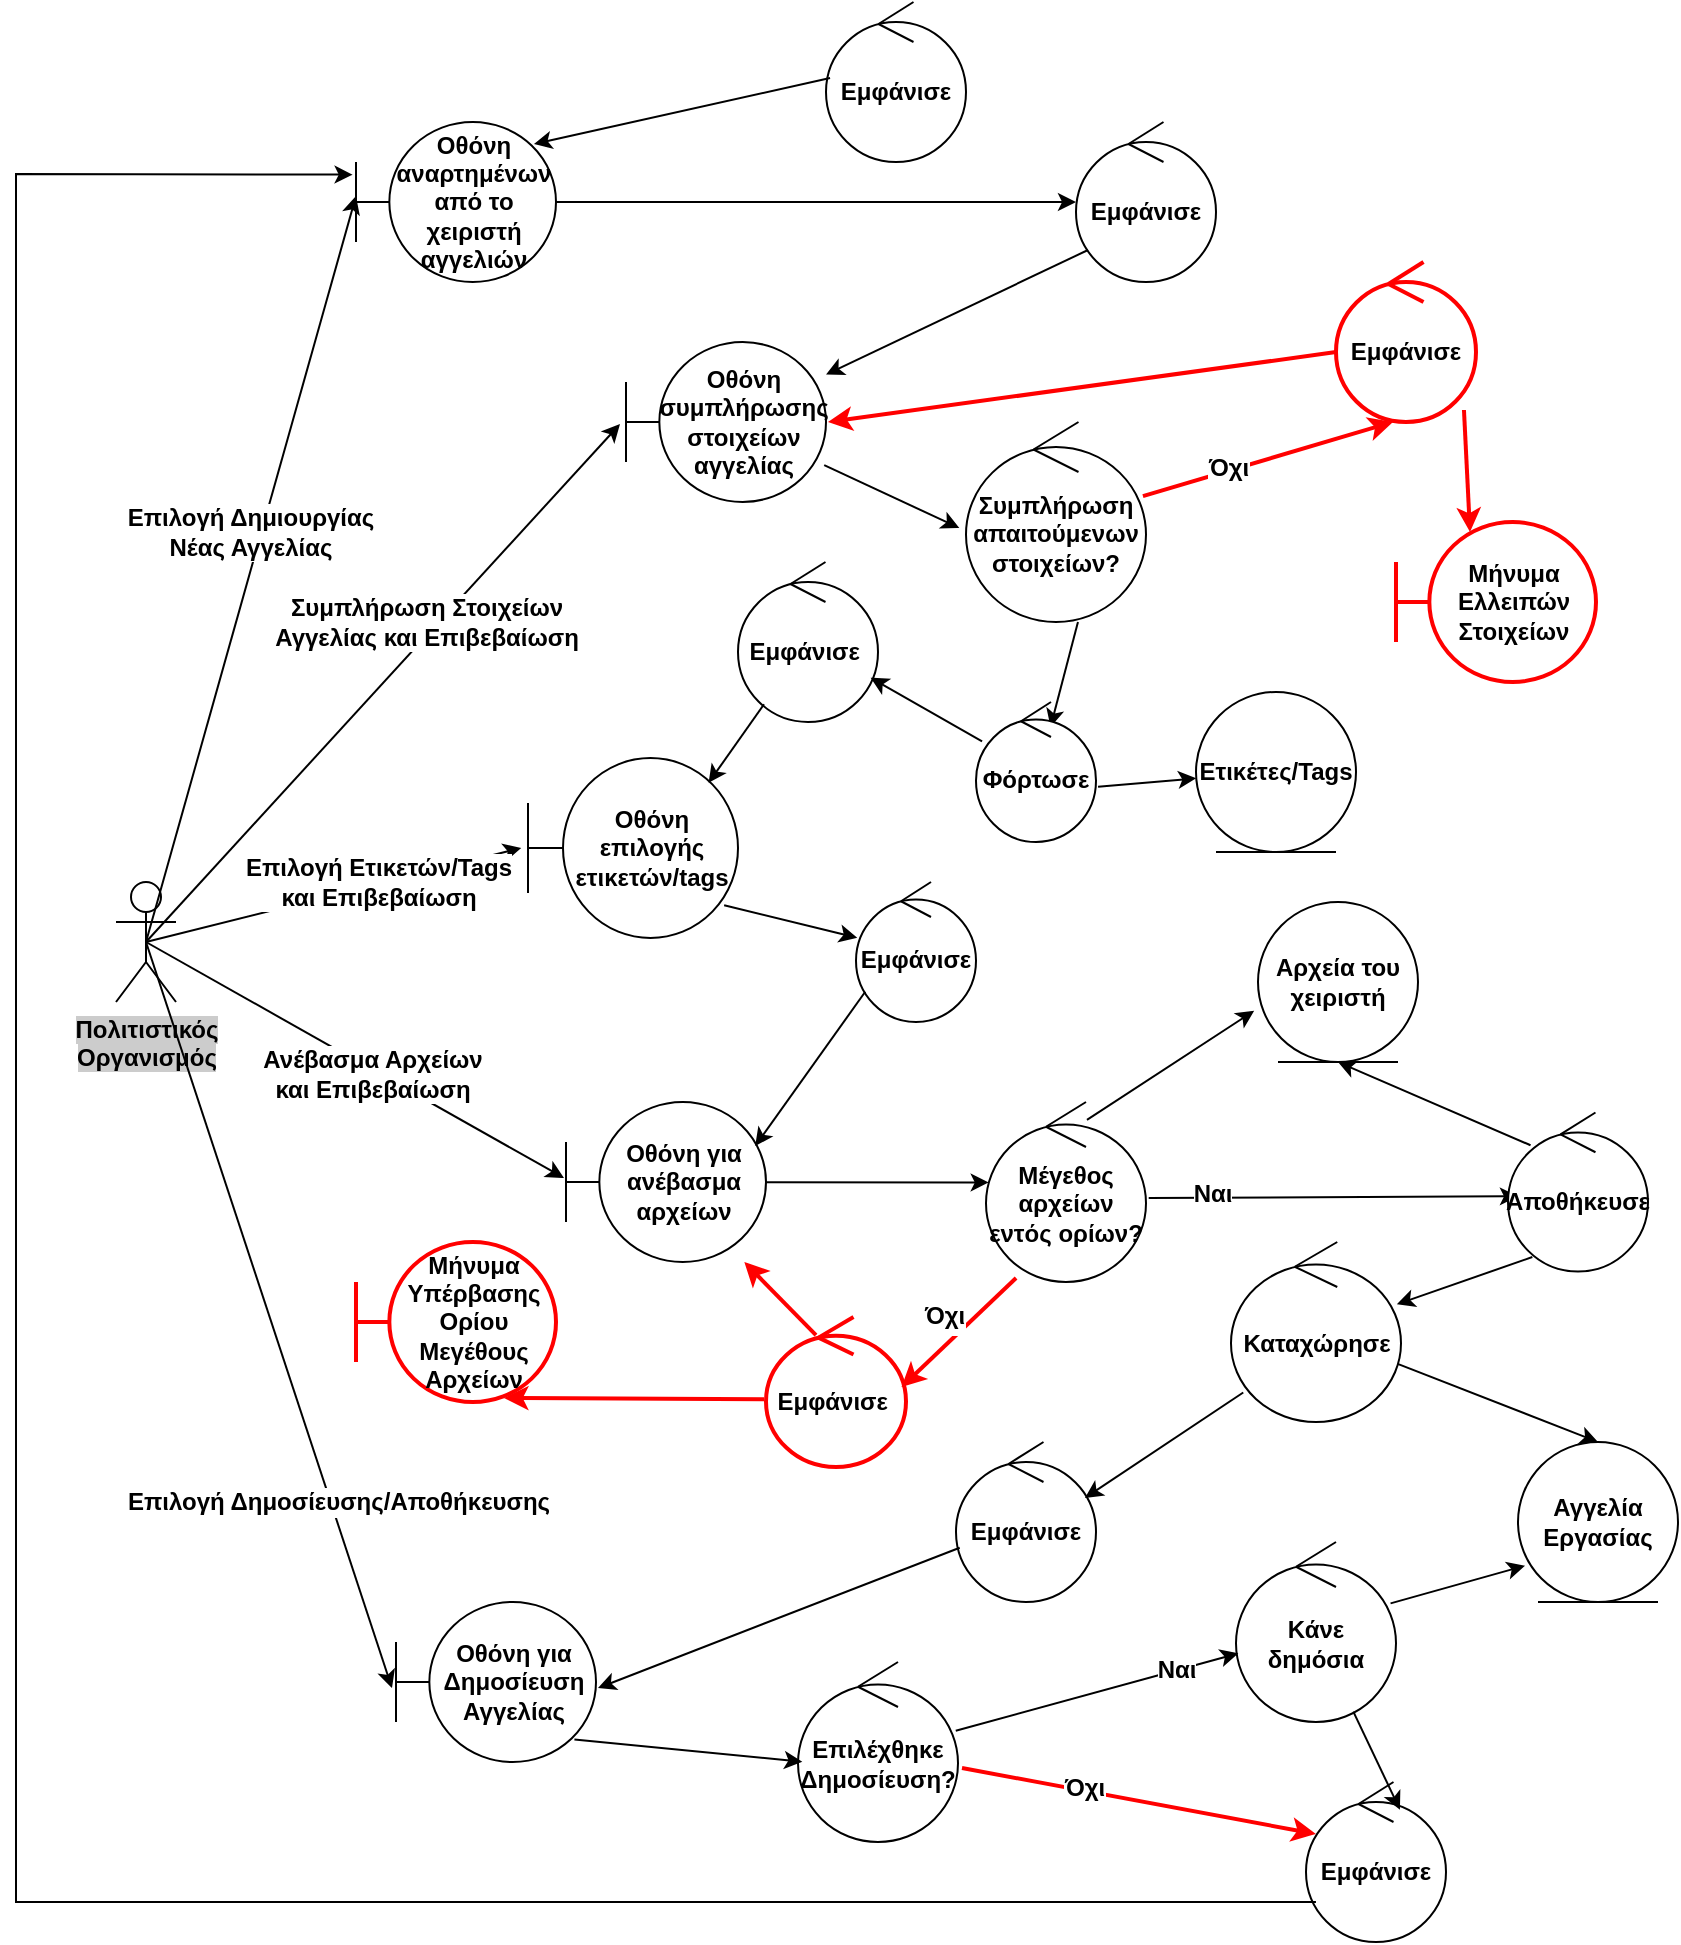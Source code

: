 <mxfile version="21.2.9" type="device">
  <diagram name="Page-1" id="hE9ssMhjJrDO1SPnjomx">
    <mxGraphModel dx="1259" dy="679" grid="1" gridSize="10" guides="1" tooltips="1" connect="1" arrows="1" fold="1" page="1" pageScale="1" pageWidth="850" pageHeight="1100" math="0" shadow="0">
      <root>
        <mxCell id="0" />
        <mxCell id="1" parent="0" />
        <mxCell id="BGifTTCd_8eWKmfKLKCY-4" value="&lt;span style=&quot;background-color: rgb(204, 204, 204);&quot;&gt;Πολιτιστικός &lt;br&gt;Οργανισμός&lt;/span&gt;" style="shape=umlActor;verticalLabelPosition=bottom;verticalAlign=top;html=1;outlineConnect=0;rounded=1;labelBackgroundColor=default;fontStyle=1;labelBorderColor=none;" parent="1" vertex="1">
          <mxGeometry x="59" y="450" width="30" height="60" as="geometry" />
        </mxCell>
        <mxCell id="BGifTTCd_8eWKmfKLKCY-9" value="Οθόνη αναρτημένων από το χειριστή αγγελιών" style="shape=umlBoundary;whiteSpace=wrap;html=1;rounded=1;labelBackgroundColor=none;fontStyle=1;labelBorderColor=none;" parent="1" vertex="1">
          <mxGeometry x="179" y="70" width="100" height="80" as="geometry" />
        </mxCell>
        <mxCell id="BGifTTCd_8eWKmfKLKCY-11" value="" style="endArrow=classic;html=1;rounded=1;exitX=0.5;exitY=0.5;exitDx=0;exitDy=0;exitPerimeter=0;entryX=0;entryY=0.463;entryDx=0;entryDy=0;entryPerimeter=0;labelBackgroundColor=none;fontColor=default;fontStyle=1;labelBorderColor=none;" parent="1" source="BGifTTCd_8eWKmfKLKCY-4" target="BGifTTCd_8eWKmfKLKCY-9" edge="1">
          <mxGeometry width="50" height="50" relative="1" as="geometry">
            <mxPoint x="679" y="350" as="sourcePoint" />
            <mxPoint x="729" y="300" as="targetPoint" />
          </mxGeometry>
        </mxCell>
        <mxCell id="BGifTTCd_8eWKmfKLKCY-17" value="&lt;span style=&quot;font-size: 12px;&quot;&gt;Επιλογή Δημιουργίας&lt;br&gt;Νέας Αγγελίας&lt;br&gt;&lt;/span&gt;" style="edgeLabel;html=1;align=center;verticalAlign=middle;resizable=0;points=[];rounded=1;labelBackgroundColor=default;fontStyle=1;labelBorderColor=none;" parent="BGifTTCd_8eWKmfKLKCY-11" vertex="1" connectable="0">
          <mxGeometry x="0.135" y="2" relative="1" as="geometry">
            <mxPoint x="-6" y="7" as="offset" />
          </mxGeometry>
        </mxCell>
        <mxCell id="BGifTTCd_8eWKmfKLKCY-12" value="Εμφάνισε" style="ellipse;shape=umlControl;whiteSpace=wrap;html=1;rounded=1;labelBackgroundColor=none;fontStyle=1;labelBorderColor=none;" parent="1" vertex="1">
          <mxGeometry x="414" y="10" width="70" height="80" as="geometry" />
        </mxCell>
        <mxCell id="BGifTTCd_8eWKmfKLKCY-13" value="" style="endArrow=classic;html=1;rounded=1;exitX=0.029;exitY=0.475;exitDx=0;exitDy=0;exitPerimeter=0;labelBackgroundColor=none;fontColor=default;fontStyle=1;labelBorderColor=none;entryX=0.89;entryY=0.138;entryDx=0;entryDy=0;entryPerimeter=0;" parent="1" source="BGifTTCd_8eWKmfKLKCY-12" target="BGifTTCd_8eWKmfKLKCY-9" edge="1">
          <mxGeometry width="50" height="50" relative="1" as="geometry">
            <mxPoint x="819" y="390" as="sourcePoint" />
            <mxPoint x="419" y="110" as="targetPoint" />
          </mxGeometry>
        </mxCell>
        <mxCell id="BGifTTCd_8eWKmfKLKCY-18" value="Εμφάνισε" style="ellipse;shape=umlControl;whiteSpace=wrap;html=1;rounded=1;labelBackgroundColor=none;fontStyle=1;labelBorderColor=none;" parent="1" vertex="1">
          <mxGeometry x="539" y="70" width="70" height="80" as="geometry" />
        </mxCell>
        <mxCell id="BGifTTCd_8eWKmfKLKCY-19" value="" style="endArrow=classic;html=1;rounded=1;labelBackgroundColor=none;fontColor=default;fontStyle=1;labelBorderColor=none;" parent="1" source="BGifTTCd_8eWKmfKLKCY-9" target="BGifTTCd_8eWKmfKLKCY-18" edge="1">
          <mxGeometry width="50" height="50" relative="1" as="geometry">
            <mxPoint x="749" y="360" as="sourcePoint" />
            <mxPoint x="799" y="310" as="targetPoint" />
          </mxGeometry>
        </mxCell>
        <mxCell id="BGifTTCd_8eWKmfKLKCY-20" value="Οθόνη συμπλήρωσης στοιχείων αγγελίας" style="shape=umlBoundary;whiteSpace=wrap;html=1;rounded=1;labelBackgroundColor=none;fontStyle=1;labelBorderColor=none;" parent="1" vertex="1">
          <mxGeometry x="314" y="180" width="100" height="80" as="geometry" />
        </mxCell>
        <mxCell id="BGifTTCd_8eWKmfKLKCY-21" value="" style="endArrow=classic;html=1;rounded=1;exitX=0.086;exitY=0.8;exitDx=0;exitDy=0;exitPerimeter=0;labelBackgroundColor=none;fontColor=default;fontStyle=1;labelBorderColor=none;" parent="1" source="BGifTTCd_8eWKmfKLKCY-18" target="BGifTTCd_8eWKmfKLKCY-20" edge="1">
          <mxGeometry width="50" height="50" relative="1" as="geometry">
            <mxPoint x="689" y="340" as="sourcePoint" />
            <mxPoint x="739" y="290" as="targetPoint" />
          </mxGeometry>
        </mxCell>
        <mxCell id="BGifTTCd_8eWKmfKLKCY-23" value="" style="endArrow=classic;html=1;rounded=1;exitX=0.5;exitY=0.5;exitDx=0;exitDy=0;exitPerimeter=0;entryX=-0.03;entryY=0.513;entryDx=0;entryDy=0;entryPerimeter=0;labelBackgroundColor=none;fontColor=default;fontStyle=1;labelBorderColor=none;" parent="1" source="BGifTTCd_8eWKmfKLKCY-4" target="BGifTTCd_8eWKmfKLKCY-20" edge="1">
          <mxGeometry width="50" height="50" relative="1" as="geometry">
            <mxPoint x="689" y="340" as="sourcePoint" />
            <mxPoint x="739" y="290" as="targetPoint" />
          </mxGeometry>
        </mxCell>
        <mxCell id="BGifTTCd_8eWKmfKLKCY-24" value="&lt;font style=&quot;font-size: 12px;&quot;&gt;Συμπλήρωση Στοιχείων &lt;br&gt;Αγγελίας και Επιβεβαίωση&lt;/font&gt;" style="edgeLabel;html=1;align=center;verticalAlign=middle;resizable=0;points=[];rounded=1;labelBackgroundColor=default;fontStyle=1;labelBorderColor=none;" parent="BGifTTCd_8eWKmfKLKCY-23" vertex="1" connectable="0">
          <mxGeometry x="0.157" y="2" relative="1" as="geometry">
            <mxPoint x="4" y="-9" as="offset" />
          </mxGeometry>
        </mxCell>
        <mxCell id="BGifTTCd_8eWKmfKLKCY-26" value="Οθόνη επιλογής ετικετών/tags" style="shape=umlBoundary;whiteSpace=wrap;html=1;rounded=1;labelBackgroundColor=none;fontStyle=1;labelBorderColor=none;" parent="1" vertex="1">
          <mxGeometry x="265" y="388" width="105" height="90" as="geometry" />
        </mxCell>
        <mxCell id="BGifTTCd_8eWKmfKLKCY-28" value="" style="endArrow=classic;html=1;rounded=1;labelBackgroundColor=none;fontColor=default;fontStyle=1;labelBorderColor=none;entryX=0.621;entryY=0.179;entryDx=0;entryDy=0;entryPerimeter=0;exitX=0.622;exitY=1;exitDx=0;exitDy=0;exitPerimeter=0;" parent="1" source="BGifTTCd_8eWKmfKLKCY-31" target="zKwYNfhKX217E5rTL9SB-1" edge="1">
          <mxGeometry width="50" height="50" relative="1" as="geometry">
            <mxPoint x="629" y="340" as="sourcePoint" />
            <mxPoint x="589" y="300" as="targetPoint" />
          </mxGeometry>
        </mxCell>
        <mxCell id="BGifTTCd_8eWKmfKLKCY-29" value="" style="endArrow=classic;html=1;rounded=1;entryX=-0.032;entryY=0.5;entryDx=0;entryDy=0;entryPerimeter=0;exitX=0.5;exitY=0.5;exitDx=0;exitDy=0;exitPerimeter=0;labelBackgroundColor=none;fontColor=default;fontStyle=1;labelBorderColor=none;" parent="1" source="BGifTTCd_8eWKmfKLKCY-4" target="BGifTTCd_8eWKmfKLKCY-26" edge="1">
          <mxGeometry width="50" height="50" relative="1" as="geometry">
            <mxPoint x="369" y="550" as="sourcePoint" />
            <mxPoint x="419" y="500" as="targetPoint" />
          </mxGeometry>
        </mxCell>
        <mxCell id="BGifTTCd_8eWKmfKLKCY-30" value="&lt;font style=&quot;font-size: 12px;&quot;&gt;Επιλογή Ετικετών/Tags&lt;br&gt;και Επιβεβαίωση&lt;br&gt;&lt;/font&gt;" style="edgeLabel;html=1;align=center;verticalAlign=middle;resizable=0;points=[];rounded=1;labelBackgroundColor=default;fontStyle=1;labelBorderColor=none;" parent="BGifTTCd_8eWKmfKLKCY-29" vertex="1" connectable="0">
          <mxGeometry x="0.233" y="1" relative="1" as="geometry">
            <mxPoint as="offset" />
          </mxGeometry>
        </mxCell>
        <mxCell id="BGifTTCd_8eWKmfKLKCY-31" value="Συμπλήρωση απαιτούμενων στοιχείων?" style="ellipse;shape=umlControl;whiteSpace=wrap;html=1;rounded=1;labelBackgroundColor=none;fontStyle=1;labelBorderColor=none;" parent="1" vertex="1">
          <mxGeometry x="484" y="220" width="90" height="100" as="geometry" />
        </mxCell>
        <mxCell id="BGifTTCd_8eWKmfKLKCY-33" value="Οθόνη για ανέβασμα αρχείων" style="shape=umlBoundary;whiteSpace=wrap;html=1;rounded=1;labelBackgroundColor=none;fontStyle=1;labelBorderColor=none;" parent="1" vertex="1">
          <mxGeometry x="284" y="560" width="100" height="80" as="geometry" />
        </mxCell>
        <mxCell id="BGifTTCd_8eWKmfKLKCY-34" value="" style="endArrow=classic;html=1;rounded=1;labelBackgroundColor=none;fontColor=default;fontStyle=1;labelBorderColor=none;exitX=0.934;exitY=0.818;exitDx=0;exitDy=0;exitPerimeter=0;" parent="1" source="BGifTTCd_8eWKmfKLKCY-26" target="BGifTTCd_8eWKmfKLKCY-38" edge="1">
          <mxGeometry width="50" height="50" relative="1" as="geometry">
            <mxPoint x="498.64" y="490.9" as="sourcePoint" />
            <mxPoint x="509" y="480" as="targetPoint" />
          </mxGeometry>
        </mxCell>
        <mxCell id="BGifTTCd_8eWKmfKLKCY-36" value="" style="endArrow=classic;html=1;rounded=1;entryX=-0.01;entryY=0.475;entryDx=0;entryDy=0;entryPerimeter=0;exitX=0.5;exitY=0.5;exitDx=0;exitDy=0;exitPerimeter=0;labelBackgroundColor=none;fontColor=default;fontStyle=1;labelBorderColor=none;" parent="1" source="BGifTTCd_8eWKmfKLKCY-4" target="BGifTTCd_8eWKmfKLKCY-33" edge="1">
          <mxGeometry width="50" height="50" relative="1" as="geometry">
            <mxPoint x="79" y="370" as="sourcePoint" />
            <mxPoint x="419" y="380" as="targetPoint" />
          </mxGeometry>
        </mxCell>
        <mxCell id="BGifTTCd_8eWKmfKLKCY-37" value="&lt;font style=&quot;font-size: 12px;&quot;&gt;Ανέβασμα Αρχείων&lt;br&gt;και Επιβεβαίωση&lt;br&gt;&lt;/font&gt;" style="edgeLabel;html=1;align=center;verticalAlign=middle;resizable=0;points=[];rounded=1;labelBackgroundColor=default;fontStyle=1;labelBorderColor=none;" parent="BGifTTCd_8eWKmfKLKCY-36" vertex="1" connectable="0">
          <mxGeometry x="0.092" y="-2" relative="1" as="geometry">
            <mxPoint as="offset" />
          </mxGeometry>
        </mxCell>
        <mxCell id="BGifTTCd_8eWKmfKLKCY-38" value="Εμφάνισε" style="ellipse;shape=umlControl;whiteSpace=wrap;html=1;rounded=1;labelBackgroundColor=none;fontStyle=1;labelBorderColor=none;" parent="1" vertex="1">
          <mxGeometry x="429" y="450" width="60" height="70" as="geometry" />
        </mxCell>
        <mxCell id="BGifTTCd_8eWKmfKLKCY-39" value="" style="endArrow=classic;html=1;rounded=1;exitX=0.077;exitY=0.784;exitDx=0;exitDy=0;exitPerimeter=0;entryX=0.946;entryY=0.275;entryDx=0;entryDy=0;entryPerimeter=0;labelBackgroundColor=none;fontColor=default;fontStyle=1;labelBorderColor=none;" parent="1" source="BGifTTCd_8eWKmfKLKCY-38" target="BGifTTCd_8eWKmfKLKCY-33" edge="1">
          <mxGeometry width="50" height="50" relative="1" as="geometry">
            <mxPoint x="369" y="440" as="sourcePoint" />
            <mxPoint x="419" y="390" as="targetPoint" />
          </mxGeometry>
        </mxCell>
        <mxCell id="BGifTTCd_8eWKmfKLKCY-40" value="Εμφάνισε&amp;nbsp;" style="ellipse;shape=umlControl;whiteSpace=wrap;html=1;rounded=1;labelBackgroundColor=none;fontStyle=1;labelBorderColor=none;" parent="1" vertex="1">
          <mxGeometry x="370" y="290" width="70" height="80" as="geometry" />
        </mxCell>
        <mxCell id="BGifTTCd_8eWKmfKLKCY-41" value="" style="endArrow=classic;html=1;rounded=1;entryX=0.86;entryY=0.138;entryDx=0;entryDy=0;entryPerimeter=0;labelBackgroundColor=none;fontColor=default;fontStyle=1;labelBorderColor=none;" parent="1" source="BGifTTCd_8eWKmfKLKCY-40" target="BGifTTCd_8eWKmfKLKCY-26" edge="1">
          <mxGeometry width="50" height="50" relative="1" as="geometry">
            <mxPoint x="369" y="440" as="sourcePoint" />
            <mxPoint x="419" y="390" as="targetPoint" />
          </mxGeometry>
        </mxCell>
        <mxCell id="BGifTTCd_8eWKmfKLKCY-42" value="Μέγεθος αρχείων εντός ορίων?" style="ellipse;shape=umlControl;whiteSpace=wrap;html=1;rounded=1;labelBackgroundColor=none;fontStyle=1;labelBorderColor=none;" parent="1" vertex="1">
          <mxGeometry x="494" y="560" width="80" height="90" as="geometry" />
        </mxCell>
        <mxCell id="BGifTTCd_8eWKmfKLKCY-46" value="&lt;font style=&quot;font-size: 12px;&quot;&gt;Αγγελία Εργασίας&lt;/font&gt;" style="ellipse;shape=umlEntity;whiteSpace=wrap;html=1;fontFamily=Helvetica;fontSize=11;rounded=1;labelBackgroundColor=none;fontStyle=1;labelBorderColor=none;" parent="1" vertex="1">
          <mxGeometry x="760" y="730" width="80" height="80" as="geometry" />
        </mxCell>
        <mxCell id="BGifTTCd_8eWKmfKLKCY-50" value="" style="endArrow=classic;html=1;rounded=1;exitX=1.017;exitY=0.533;exitDx=0;exitDy=0;exitPerimeter=0;labelBackgroundColor=none;fontColor=default;fontStyle=1;labelBorderColor=none;entryX=0.071;entryY=0.527;entryDx=0;entryDy=0;entryPerimeter=0;" parent="1" source="BGifTTCd_8eWKmfKLKCY-42" target="vYhw1uU6m6R5nGjjhu3T-6" edge="1">
          <mxGeometry width="50" height="50" relative="1" as="geometry">
            <mxPoint x="697.37" y="600" as="sourcePoint" />
            <mxPoint x="748.13" y="607.11" as="targetPoint" />
          </mxGeometry>
        </mxCell>
        <mxCell id="BGifTTCd_8eWKmfKLKCY-51" value="Εμφάνισε" style="ellipse;shape=umlControl;whiteSpace=wrap;html=1;rounded=1;labelBackgroundColor=none;fontStyle=1;labelBorderColor=none;" parent="1" vertex="1">
          <mxGeometry x="479" y="730" width="70" height="80" as="geometry" />
        </mxCell>
        <mxCell id="BGifTTCd_8eWKmfKLKCY-52" value="Οθόνη για Δημοσίευση Αγγελίας" style="shape=umlBoundary;whiteSpace=wrap;html=1;rounded=1;labelBackgroundColor=none;fontStyle=1;labelBorderColor=none;" parent="1" vertex="1">
          <mxGeometry x="199" y="810" width="100" height="80" as="geometry" />
        </mxCell>
        <mxCell id="BGifTTCd_8eWKmfKLKCY-54" value="" style="endArrow=classic;html=1;rounded=1;entryX=1.01;entryY=0.538;entryDx=0;entryDy=0;entryPerimeter=0;labelBackgroundColor=none;fontColor=default;fontStyle=1;labelBorderColor=none;" parent="1" source="BGifTTCd_8eWKmfKLKCY-51" target="BGifTTCd_8eWKmfKLKCY-52" edge="1">
          <mxGeometry width="50" height="50" relative="1" as="geometry">
            <mxPoint x="369" y="750" as="sourcePoint" />
            <mxPoint x="419" y="700" as="targetPoint" />
          </mxGeometry>
        </mxCell>
        <mxCell id="BGifTTCd_8eWKmfKLKCY-55" value="" style="endArrow=classic;html=1;rounded=1;exitX=0.5;exitY=0.5;exitDx=0;exitDy=0;exitPerimeter=0;entryX=-0.02;entryY=0.538;entryDx=0;entryDy=0;entryPerimeter=0;labelBackgroundColor=none;fontColor=default;fontStyle=1;labelBorderColor=none;" parent="1" source="BGifTTCd_8eWKmfKLKCY-4" target="BGifTTCd_8eWKmfKLKCY-52" edge="1">
          <mxGeometry width="50" height="50" relative="1" as="geometry">
            <mxPoint x="369" y="700" as="sourcePoint" />
            <mxPoint x="419" y="650" as="targetPoint" />
          </mxGeometry>
        </mxCell>
        <mxCell id="BGifTTCd_8eWKmfKLKCY-57" value="Επιλέχθηκε Δημοσίευση?" style="ellipse;shape=umlControl;whiteSpace=wrap;html=1;rounded=1;labelBackgroundColor=none;fontStyle=1;labelBorderColor=none;" parent="1" vertex="1">
          <mxGeometry x="400" y="840" width="80" height="90" as="geometry" />
        </mxCell>
        <mxCell id="BGifTTCd_8eWKmfKLKCY-58" value="" style="endArrow=classic;html=1;rounded=1;exitX=0.892;exitY=0.86;exitDx=0;exitDy=0;exitPerimeter=0;entryX=0.027;entryY=0.554;entryDx=0;entryDy=0;entryPerimeter=0;labelBackgroundColor=none;fontColor=default;fontStyle=1;labelBorderColor=none;" parent="1" source="BGifTTCd_8eWKmfKLKCY-52" target="BGifTTCd_8eWKmfKLKCY-57" edge="1">
          <mxGeometry width="50" height="50" relative="1" as="geometry">
            <mxPoint x="369" y="840" as="sourcePoint" />
            <mxPoint x="419" y="790" as="targetPoint" />
          </mxGeometry>
        </mxCell>
        <mxCell id="BGifTTCd_8eWKmfKLKCY-59" value="Κάνε δημόσια" style="ellipse;shape=umlControl;whiteSpace=wrap;html=1;rounded=1;labelBackgroundColor=none;fontStyle=1;labelBorderColor=none;" parent="1" vertex="1">
          <mxGeometry x="619" y="780" width="80" height="90" as="geometry" />
        </mxCell>
        <mxCell id="BGifTTCd_8eWKmfKLKCY-60" value="" style="endArrow=classic;html=1;rounded=1;labelBackgroundColor=none;fontColor=default;fontStyle=1;labelBorderColor=none;" parent="1" source="BGifTTCd_8eWKmfKLKCY-57" target="BGifTTCd_8eWKmfKLKCY-59" edge="1">
          <mxGeometry width="50" height="50" relative="1" as="geometry">
            <mxPoint x="369" y="820" as="sourcePoint" />
            <mxPoint x="419" y="770" as="targetPoint" />
          </mxGeometry>
        </mxCell>
        <mxCell id="BGifTTCd_8eWKmfKLKCY-62" value="&lt;font style=&quot;font-size: 12px;&quot;&gt;Ναι&lt;/font&gt;" style="edgeLabel;html=1;align=center;verticalAlign=middle;resizable=0;points=[];rounded=1;labelBackgroundColor=default;fontStyle=1;labelBorderColor=none;" parent="BGifTTCd_8eWKmfKLKCY-60" vertex="1" connectable="0">
          <mxGeometry x="-0.491" relative="1" as="geometry">
            <mxPoint x="74" y="-21" as="offset" />
          </mxGeometry>
        </mxCell>
        <mxCell id="BGifTTCd_8eWKmfKLKCY-64" value="Εμφάνισε" style="ellipse;shape=umlControl;whiteSpace=wrap;html=1;rounded=1;labelBackgroundColor=none;fontStyle=1;labelBorderColor=none;" parent="1" vertex="1">
          <mxGeometry x="654" y="900" width="70" height="80" as="geometry" />
        </mxCell>
        <mxCell id="BGifTTCd_8eWKmfKLKCY-65" value="" style="endArrow=classic;html=1;rounded=1;labelBackgroundColor=none;fontColor=default;fontStyle=1;labelBorderColor=none;entryX=0.671;entryY=0.173;entryDx=0;entryDy=0;entryPerimeter=0;" parent="1" source="BGifTTCd_8eWKmfKLKCY-59" target="BGifTTCd_8eWKmfKLKCY-64" edge="1">
          <mxGeometry width="50" height="50" relative="1" as="geometry">
            <mxPoint x="369" y="930" as="sourcePoint" />
            <mxPoint x="419" y="880" as="targetPoint" />
          </mxGeometry>
        </mxCell>
        <mxCell id="BGifTTCd_8eWKmfKLKCY-68" value="Εμφάνισε" style="ellipse;shape=umlControl;whiteSpace=wrap;html=1;rounded=1;labelBackgroundColor=none;fontStyle=1;labelBorderColor=none;strokeColor=#FF0000;strokeWidth=2;" parent="1" vertex="1">
          <mxGeometry x="669" y="140" width="70" height="80" as="geometry" />
        </mxCell>
        <mxCell id="BGifTTCd_8eWKmfKLKCY-69" value="Μήνυμα Ελλειπών Στοιχείων" style="shape=umlBoundary;whiteSpace=wrap;html=1;rounded=1;labelBackgroundColor=none;fontStyle=1;labelBorderColor=none;strokeWidth=2;strokeColor=#FF0000;" parent="1" vertex="1">
          <mxGeometry x="699" y="270" width="100" height="80" as="geometry" />
        </mxCell>
        <mxCell id="BGifTTCd_8eWKmfKLKCY-70" value="" style="endArrow=classic;html=1;rounded=1;entryX=0.407;entryY=1;entryDx=0;entryDy=0;entryPerimeter=0;labelBackgroundColor=none;fontColor=default;fontStyle=1;labelBorderColor=none;strokeColor=#FF0000;strokeWidth=2;" parent="1" source="BGifTTCd_8eWKmfKLKCY-31" target="BGifTTCd_8eWKmfKLKCY-68" edge="1">
          <mxGeometry width="50" height="50" relative="1" as="geometry">
            <mxPoint x="723" y="454" as="sourcePoint" />
            <mxPoint x="419" y="410" as="targetPoint" />
          </mxGeometry>
        </mxCell>
        <mxCell id="BGifTTCd_8eWKmfKLKCY-72" value="&lt;font style=&quot;font-size: 12px;&quot;&gt;Όχι&lt;/font&gt;" style="edgeLabel;html=1;align=center;verticalAlign=middle;resizable=0;points=[];rounded=1;labelBackgroundColor=default;fontStyle=1;labelBorderColor=none;" parent="BGifTTCd_8eWKmfKLKCY-70" vertex="1" connectable="0">
          <mxGeometry x="-0.32" y="2" relative="1" as="geometry">
            <mxPoint as="offset" />
          </mxGeometry>
        </mxCell>
        <mxCell id="BGifTTCd_8eWKmfKLKCY-71" value="" style="endArrow=classic;html=1;rounded=1;labelBackgroundColor=none;fontColor=default;fontStyle=1;labelBorderColor=none;strokeColor=#FF0000;strokeWidth=2;exitX=0.914;exitY=0.925;exitDx=0;exitDy=0;exitPerimeter=0;entryX=0.37;entryY=0.063;entryDx=0;entryDy=0;entryPerimeter=0;" parent="1" source="BGifTTCd_8eWKmfKLKCY-68" target="BGifTTCd_8eWKmfKLKCY-69" edge="1">
          <mxGeometry width="50" height="50" relative="1" as="geometry">
            <mxPoint x="369" y="460" as="sourcePoint" />
            <mxPoint x="739" y="570" as="targetPoint" />
          </mxGeometry>
        </mxCell>
        <mxCell id="BGifTTCd_8eWKmfKLKCY-76" value="Εμφάνισε&amp;nbsp;" style="ellipse;shape=umlControl;whiteSpace=wrap;html=1;rounded=1;labelBackgroundColor=none;fontStyle=1;labelBorderColor=none;strokeColor=#FF0000;strokeWidth=2;" parent="1" vertex="1">
          <mxGeometry x="384" y="667.5" width="70" height="75" as="geometry" />
        </mxCell>
        <mxCell id="BGifTTCd_8eWKmfKLKCY-78" value="" style="endArrow=classic;html=1;rounded=0;hachureGap=4;fontFamily=Architects Daughter;fontSource=https%3A%2F%2Ffonts.googleapis.com%2Fcss%3Ffamily%3DArchitects%2BDaughter;fontSize=16;exitX=0.188;exitY=0.978;exitDx=0;exitDy=0;exitPerimeter=0;strokeColor=#FF0000;strokeWidth=2;entryX=0.968;entryY=0.467;entryDx=0;entryDy=0;entryPerimeter=0;" parent="1" source="BGifTTCd_8eWKmfKLKCY-42" target="BGifTTCd_8eWKmfKLKCY-76" edge="1">
          <mxGeometry width="50" height="50" relative="1" as="geometry">
            <mxPoint x="574" y="666.68" as="sourcePoint" />
            <mxPoint x="453.1" y="710.0" as="targetPoint" />
            <Array as="points" />
          </mxGeometry>
        </mxCell>
        <mxCell id="BGifTTCd_8eWKmfKLKCY-80" value="&lt;font face=&quot;Helvetica&quot; style=&quot;font-size: 12px;&quot;&gt;Όχι&lt;/font&gt;" style="edgeLabel;html=1;align=center;verticalAlign=middle;resizable=0;points=[];fontSize=20;fontFamily=Architects Daughter;fontStyle=1" parent="BGifTTCd_8eWKmfKLKCY-78" vertex="1" connectable="0">
          <mxGeometry x="-0.455" y="3" relative="1" as="geometry">
            <mxPoint x="-23" y="-1" as="offset" />
          </mxGeometry>
        </mxCell>
        <mxCell id="BGifTTCd_8eWKmfKLKCY-84" value="" style="endArrow=classic;html=1;rounded=0;hachureGap=4;fontFamily=Architects Daughter;fontSource=https%3A%2F%2Ffonts.googleapis.com%2Fcss%3Ffamily%3DArchitects%2BDaughter;fontSize=16;exitX=1.025;exitY=0.589;exitDx=0;exitDy=0;exitPerimeter=0;fontStyle=1;strokeColor=#FF0000;strokeWidth=2;entryX=0.071;entryY=0.325;entryDx=0;entryDy=0;entryPerimeter=0;" parent="1" source="BGifTTCd_8eWKmfKLKCY-57" target="BGifTTCd_8eWKmfKLKCY-64" edge="1">
          <mxGeometry width="50" height="50" relative="1" as="geometry">
            <mxPoint x="289" y="950" as="sourcePoint" />
            <mxPoint x="490" y="1042.03" as="targetPoint" />
          </mxGeometry>
        </mxCell>
        <mxCell id="BGifTTCd_8eWKmfKLKCY-85" value="&lt;font face=&quot;Helvetica&quot; style=&quot;font-size: 12px;&quot;&gt;Όχι&lt;/font&gt;" style="edgeLabel;html=1;align=center;verticalAlign=middle;resizable=0;points=[];fontSize=20;fontFamily=Architects Daughter;fontStyle=1" parent="BGifTTCd_8eWKmfKLKCY-84" vertex="1" connectable="0">
          <mxGeometry x="-0.38" y="-2" relative="1" as="geometry">
            <mxPoint x="6" y="-5" as="offset" />
          </mxGeometry>
        </mxCell>
        <mxCell id="zKwYNfhKX217E5rTL9SB-1" value="Φόρτωσε" style="ellipse;shape=umlControl;whiteSpace=wrap;html=1;rounded=1;labelBackgroundColor=none;fontStyle=1;labelBorderColor=none;" parent="1" vertex="1">
          <mxGeometry x="489" y="360" width="60" height="70" as="geometry" />
        </mxCell>
        <mxCell id="zKwYNfhKX217E5rTL9SB-2" value="&lt;font style=&quot;font-size: 12px;&quot;&gt;Ετικέτες/Tags&lt;/font&gt;" style="ellipse;shape=umlEntity;whiteSpace=wrap;html=1;fontFamily=Helvetica;fontSize=11;rounded=1;labelBackgroundColor=none;fontStyle=1;labelBorderColor=none;" parent="1" vertex="1">
          <mxGeometry x="599" y="355" width="80" height="80" as="geometry" />
        </mxCell>
        <mxCell id="zKwYNfhKX217E5rTL9SB-3" value="" style="endArrow=classic;html=1;rounded=0;hachureGap=4;fontFamily=Architects Daughter;fontSource=https%3A%2F%2Ffonts.googleapis.com%2Fcss%3Ffamily%3DArchitects%2BDaughter;fontSize=16;exitX=1.017;exitY=0.606;exitDx=0;exitDy=0;exitPerimeter=0;" parent="1" source="zKwYNfhKX217E5rTL9SB-1" target="zKwYNfhKX217E5rTL9SB-2" edge="1">
          <mxGeometry width="50" height="50" relative="1" as="geometry">
            <mxPoint x="409" y="600" as="sourcePoint" />
            <mxPoint x="459" y="550" as="targetPoint" />
          </mxGeometry>
        </mxCell>
        <mxCell id="zKwYNfhKX217E5rTL9SB-4" value="" style="endArrow=classic;html=1;rounded=0;hachureGap=4;fontFamily=Architects Daughter;fontSource=https%3A%2F%2Ffonts.googleapis.com%2Fcss%3Ffamily%3DArchitects%2BDaughter;fontSize=16;" parent="1" source="zKwYNfhKX217E5rTL9SB-1" target="BGifTTCd_8eWKmfKLKCY-40" edge="1">
          <mxGeometry width="50" height="50" relative="1" as="geometry">
            <mxPoint x="569" y="340" as="sourcePoint" />
            <mxPoint x="459" y="550" as="targetPoint" />
          </mxGeometry>
        </mxCell>
        <mxCell id="YW2BGpZsonBWHjUEQiTw-1" value="" style="endArrow=classic;html=1;rounded=0;exitX=0.357;exitY=0.121;exitDx=0;exitDy=0;exitPerimeter=0;strokeColor=#FF0000;strokeWidth=2;" parent="1" source="BGifTTCd_8eWKmfKLKCY-76" target="BGifTTCd_8eWKmfKLKCY-33" edge="1">
          <mxGeometry width="50" height="50" relative="1" as="geometry">
            <mxPoint x="409" y="730" as="sourcePoint" />
            <mxPoint x="459" y="680" as="targetPoint" />
            <Array as="points" />
          </mxGeometry>
        </mxCell>
        <mxCell id="7gwhC9eJO-pZnRwxFZpX-5" value="" style="endArrow=classic;html=1;rounded=0;exitX=0.991;exitY=0.77;exitDx=0;exitDy=0;exitPerimeter=0;entryX=-0.037;entryY=0.53;entryDx=0;entryDy=0;entryPerimeter=0;" parent="1" source="BGifTTCd_8eWKmfKLKCY-20" target="BGifTTCd_8eWKmfKLKCY-31" edge="1">
          <mxGeometry width="50" height="50" relative="1" as="geometry">
            <mxPoint x="497.08" y="275.09" as="sourcePoint" />
            <mxPoint x="429" y="340" as="targetPoint" />
          </mxGeometry>
        </mxCell>
        <mxCell id="7gwhC9eJO-pZnRwxFZpX-15" value="" style="endArrow=classic;html=1;rounded=0;entryX=0.017;entryY=0.447;entryDx=0;entryDy=0;entryPerimeter=0;" parent="1" source="BGifTTCd_8eWKmfKLKCY-33" target="BGifTTCd_8eWKmfKLKCY-42" edge="1">
          <mxGeometry width="50" height="50" relative="1" as="geometry">
            <mxPoint x="513.12" y="623.37" as="sourcePoint" />
            <mxPoint x="489" y="620" as="targetPoint" />
          </mxGeometry>
        </mxCell>
        <mxCell id="7gwhC9eJO-pZnRwxFZpX-16" value="&lt;font style=&quot;font-size: 12px;&quot;&gt;Ναι&lt;/font&gt;" style="edgeLabel;html=1;align=center;verticalAlign=middle;resizable=0;points=[];rounded=1;labelBackgroundColor=default;fontStyle=1;labelBorderColor=none;" parent="1" vertex="1" connectable="0">
          <mxGeometry x="458.999" y="519.999" as="geometry">
            <mxPoint x="148" y="86" as="offset" />
          </mxGeometry>
        </mxCell>
        <mxCell id="7gwhC9eJO-pZnRwxFZpX-17" value="Μήνυμα Υπέρβασης Ορίου Μεγέθους Αρχείων" style="shape=umlBoundary;whiteSpace=wrap;html=1;rounded=1;labelBackgroundColor=none;fontStyle=1;labelBorderColor=none;strokeWidth=2;strokeColor=#FF0000;" parent="1" vertex="1">
          <mxGeometry x="179" y="630" width="100" height="80" as="geometry" />
        </mxCell>
        <mxCell id="7gwhC9eJO-pZnRwxFZpX-18" value="" style="endArrow=classic;html=1;rounded=0;entryX=0.74;entryY=0.975;entryDx=0;entryDy=0;entryPerimeter=0;exitX=-0.014;exitY=0.548;exitDx=0;exitDy=0;exitPerimeter=0;strokeColor=#FF0000;strokeWidth=2;" parent="1" source="BGifTTCd_8eWKmfKLKCY-76" target="7gwhC9eJO-pZnRwxFZpX-17" edge="1">
          <mxGeometry width="50" height="50" relative="1" as="geometry">
            <mxPoint x="339" y="690" as="sourcePoint" />
            <mxPoint x="389" y="640" as="targetPoint" />
          </mxGeometry>
        </mxCell>
        <mxCell id="7gwhC9eJO-pZnRwxFZpX-20" value="" style="endArrow=classic;html=1;rounded=0;entryX=0.5;entryY=0;entryDx=0;entryDy=0;" parent="1" source="vYhw1uU6m6R5nGjjhu3T-5" target="BGifTTCd_8eWKmfKLKCY-46" edge="1">
          <mxGeometry width="50" height="50" relative="1" as="geometry">
            <mxPoint x="700" y="710" as="sourcePoint" />
            <mxPoint x="670" y="590" as="targetPoint" />
          </mxGeometry>
        </mxCell>
        <mxCell id="7gwhC9eJO-pZnRwxFZpX-23" value="" style="endArrow=classic;html=1;rounded=0;exitX=0.966;exitY=0.341;exitDx=0;exitDy=0;exitPerimeter=0;entryX=0.044;entryY=0.773;entryDx=0;entryDy=0;entryPerimeter=0;" parent="1" source="BGifTTCd_8eWKmfKLKCY-59" target="BGifTTCd_8eWKmfKLKCY-46" edge="1">
          <mxGeometry width="50" height="50" relative="1" as="geometry">
            <mxPoint x="620" y="800" as="sourcePoint" />
            <mxPoint x="670" y="750" as="targetPoint" />
            <Array as="points" />
          </mxGeometry>
        </mxCell>
        <mxCell id="7gwhC9eJO-pZnRwxFZpX-24" value="" style="endArrow=classic;html=1;rounded=0;exitX=0.071;exitY=0.75;exitDx=0;exitDy=0;exitPerimeter=0;entryX=-0.017;entryY=0.329;entryDx=0;entryDy=0;entryPerimeter=0;" parent="1" source="BGifTTCd_8eWKmfKLKCY-64" target="BGifTTCd_8eWKmfKLKCY-9" edge="1">
          <mxGeometry width="50" height="50" relative="1" as="geometry">
            <mxPoint x="429" y="720" as="sourcePoint" />
            <mxPoint x="479" y="670" as="targetPoint" />
            <Array as="points">
              <mxPoint x="9" y="960" />
              <mxPoint x="9" y="96" />
            </Array>
          </mxGeometry>
        </mxCell>
        <mxCell id="YuymwG62FaaNRpO7CEPj-1" value="" style="endArrow=classic;html=1;rounded=0;exitX=0;exitY=0.563;exitDx=0;exitDy=0;exitPerimeter=0;entryX=1.01;entryY=0.5;entryDx=0;entryDy=0;entryPerimeter=0;strokeColor=#FF0000;strokeWidth=2;" parent="1" source="BGifTTCd_8eWKmfKLKCY-68" target="BGifTTCd_8eWKmfKLKCY-20" edge="1">
          <mxGeometry width="50" height="50" relative="1" as="geometry">
            <mxPoint x="400" y="380" as="sourcePoint" />
            <mxPoint x="450" y="330" as="targetPoint" />
          </mxGeometry>
        </mxCell>
        <mxCell id="6vx0P-0F2dG6ilhO7YN7-8" value="&lt;span style=&quot;font-size: 12px;&quot;&gt;Αρχεία του χειριστή&lt;/span&gt;" style="ellipse;shape=umlEntity;whiteSpace=wrap;html=1;fontFamily=Helvetica;fontSize=11;rounded=1;labelBackgroundColor=none;fontStyle=1;labelBorderColor=none;" parent="1" vertex="1">
          <mxGeometry x="630" y="460" width="80" height="80" as="geometry" />
        </mxCell>
        <mxCell id="6vx0P-0F2dG6ilhO7YN7-9" value="" style="endArrow=classic;html=1;rounded=0;exitX=0.631;exitY=0.099;exitDx=0;exitDy=0;exitPerimeter=0;entryX=-0.024;entryY=0.68;entryDx=0;entryDy=0;entryPerimeter=0;" parent="1" source="BGifTTCd_8eWKmfKLKCY-42" target="6vx0P-0F2dG6ilhO7YN7-8" edge="1">
          <mxGeometry width="50" height="50" relative="1" as="geometry">
            <mxPoint x="740" y="630" as="sourcePoint" />
            <mxPoint x="790" y="580" as="targetPoint" />
          </mxGeometry>
        </mxCell>
        <mxCell id="dnv_swDc5qfeTq2Af8nI-3" value="" style="endArrow=classic;html=1;rounded=0;entryX=0.921;entryY=0.35;entryDx=0;entryDy=0;entryPerimeter=0;exitX=0.072;exitY=0.836;exitDx=0;exitDy=0;exitPerimeter=0;" parent="1" source="vYhw1uU6m6R5nGjjhu3T-5" target="BGifTTCd_8eWKmfKLKCY-51" edge="1">
          <mxGeometry width="50" height="50" relative="1" as="geometry">
            <mxPoint x="609.91" y="709.409" as="sourcePoint" />
            <mxPoint x="670" y="610" as="targetPoint" />
          </mxGeometry>
        </mxCell>
        <mxCell id="vYhw1uU6m6R5nGjjhu3T-1" value="&lt;font style=&quot;font-size: 12px;&quot;&gt;&lt;b&gt;Επιλογή Δημοσίευσης/Αποθήκευσης&lt;br&gt;&lt;/b&gt;&lt;/font&gt;" style="edgeLabel;html=1;align=center;verticalAlign=middle;resizable=0;points=[];" vertex="1" connectable="0" parent="1">
          <mxGeometry x="169.997" y="759.999" as="geometry" />
        </mxCell>
        <mxCell id="vYhw1uU6m6R5nGjjhu3T-3" value="" style="endArrow=classic;html=1;rounded=0;exitX=0.202;exitY=0.917;exitDx=0;exitDy=0;exitPerimeter=0;" edge="1" parent="1" target="vYhw1uU6m6R5nGjjhu3T-5">
          <mxGeometry width="50" height="50" relative="1" as="geometry">
            <mxPoint x="767.17" y="637.53" as="sourcePoint" />
            <mxPoint x="690" y="660" as="targetPoint" />
          </mxGeometry>
        </mxCell>
        <mxCell id="vYhw1uU6m6R5nGjjhu3T-4" value="" style="endArrow=classic;html=1;rounded=0;entryX=0.5;entryY=1;entryDx=0;entryDy=0;exitX=0.161;exitY=0.206;exitDx=0;exitDy=0;exitPerimeter=0;" edge="1" parent="1" source="vYhw1uU6m6R5nGjjhu3T-6" target="6vx0P-0F2dG6ilhO7YN7-8">
          <mxGeometry width="50" height="50" relative="1" as="geometry">
            <mxPoint x="770" y="580" as="sourcePoint" />
            <mxPoint x="450" y="620" as="targetPoint" />
          </mxGeometry>
        </mxCell>
        <mxCell id="vYhw1uU6m6R5nGjjhu3T-5" value="Καταχώρησε" style="ellipse;shape=umlControl;whiteSpace=wrap;html=1;rounded=1;labelBackgroundColor=none;fontStyle=1;labelBorderColor=none;" vertex="1" parent="1">
          <mxGeometry x="616.5" y="630" width="85" height="90" as="geometry" />
        </mxCell>
        <mxCell id="vYhw1uU6m6R5nGjjhu3T-6" value="Αποθήκευσε" style="ellipse;shape=umlControl;whiteSpace=wrap;html=1;fontStyle=1;" vertex="1" parent="1">
          <mxGeometry x="755.0" y="565.25" width="70" height="79.5" as="geometry" />
        </mxCell>
      </root>
    </mxGraphModel>
  </diagram>
</mxfile>
